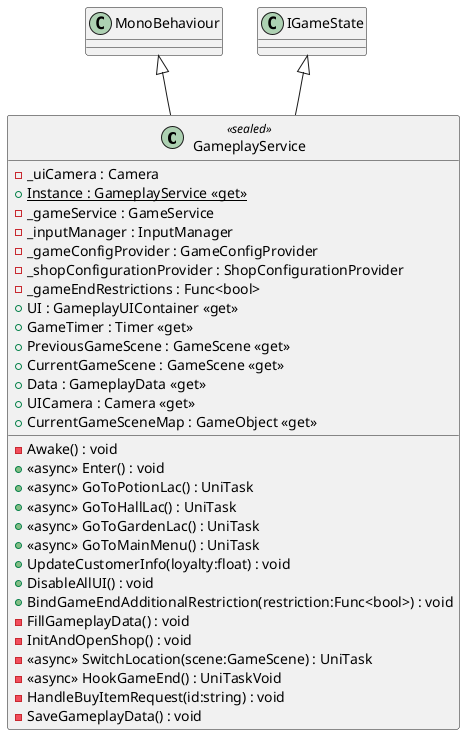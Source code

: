 @startuml
class GameplayService <<sealed>> {
    - _uiCamera : Camera
    + {static} Instance : GameplayService <<get>>
    - _gameService : GameService
    - _inputManager : InputManager
    - _gameConfigProvider : GameConfigProvider
    - _shopConfigurationProvider : ShopConfigurationProvider
    - _gameEndRestrictions : Func<bool>
    + UI : GameplayUIContainer <<get>>
    + GameTimer : Timer <<get>>
    + PreviousGameScene : GameScene <<get>>
    + CurrentGameScene : GameScene <<get>>
    + Data : GameplayData <<get>>
    + UICamera : Camera <<get>>
    + CurrentGameSceneMap : GameObject <<get>>
    - Awake() : void
    + <<async>> Enter() : void
    + <<async>> GoToPotionLac() : UniTask
    + <<async>> GoToHallLac() : UniTask
    + <<async>> GoToGardenLac() : UniTask
    + <<async>> GoToMainMenu() : UniTask
    + UpdateCustomerInfo(loyalty:float) : void
    + DisableAllUI() : void
    + BindGameEndAdditionalRestriction(restriction:Func<bool>) : void
    - FillGameplayData() : void
    - InitAndOpenShop() : void
    - <<async>> SwitchLocation(scene:GameScene) : UniTask
    - <<async>> HookGameEnd() : UniTaskVoid
    - HandleBuyItemRequest(id:string) : void
    - SaveGameplayData() : void
}
MonoBehaviour <|-- GameplayService
IGameState <|-- GameplayService
@enduml
